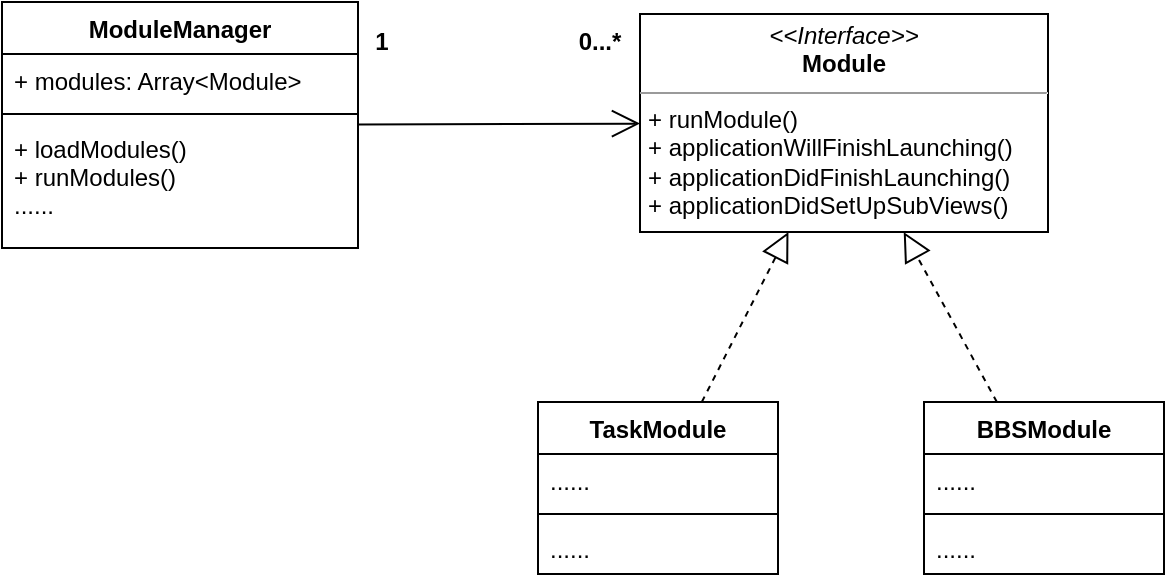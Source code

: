 <mxfile version="17.4.6" type="device"><diagram id="rFraOQ9Nu_gde97Czt9_" name="Page-1"><mxGraphModel dx="754" dy="468" grid="0" gridSize="10" guides="1" tooltips="1" connect="1" arrows="1" fold="1" page="1" pageScale="1" pageWidth="827" pageHeight="1169" background="none" math="0" shadow="0"><root><mxCell id="0"/><mxCell id="1" parent="0"/><mxCell id="Z9t_vfdlGxZXdkDOSckP-27" value="&lt;p style=&quot;margin: 0px ; margin-top: 4px ; text-align: center&quot;&gt;&lt;i&gt;&amp;lt;&amp;lt;Interface&amp;gt;&amp;gt;&lt;/i&gt;&lt;br&gt;&lt;b&gt;Module&lt;/b&gt;&lt;/p&gt;&lt;hr size=&quot;1&quot;&gt;&lt;p style=&quot;margin: 0px ; margin-left: 4px&quot;&gt;+ runModule()&lt;/p&gt;&lt;p style=&quot;margin: 0px ; margin-left: 4px&quot;&gt;+ applicationWillFinishLaunching()&lt;/p&gt;&lt;p style=&quot;margin: 0px ; margin-left: 4px&quot;&gt;+ applicationDidFinishLaunching()&lt;br&gt;&lt;/p&gt;&lt;p style=&quot;margin: 0px ; margin-left: 4px&quot;&gt;+ applicationDidSetUpSubViews()&lt;br&gt;&lt;/p&gt;" style="verticalAlign=top;align=left;overflow=fill;fontSize=12;fontFamily=Helvetica;html=1;" vertex="1" parent="1"><mxGeometry x="468" y="603" width="204" height="109" as="geometry"/></mxCell><mxCell id="Z9t_vfdlGxZXdkDOSckP-32" value="" style="endArrow=block;dashed=1;endFill=0;endSize=12;html=1;rounded=0;" edge="1" parent="1" source="Z9t_vfdlGxZXdkDOSckP-47" target="Z9t_vfdlGxZXdkDOSckP-27"><mxGeometry width="160" relative="1" as="geometry"><mxPoint x="446.5" y="797" as="sourcePoint"/><mxPoint x="628" y="736" as="targetPoint"/></mxGeometry></mxCell><mxCell id="Z9t_vfdlGxZXdkDOSckP-37" value="" style="endArrow=block;dashed=1;endFill=0;endSize=12;html=1;rounded=0;" edge="1" parent="1" source="Z9t_vfdlGxZXdkDOSckP-51" target="Z9t_vfdlGxZXdkDOSckP-27"><mxGeometry width="160" relative="1" as="geometry"><mxPoint x="695.5" y="797" as="sourcePoint"/><mxPoint x="553" y="693" as="targetPoint"/></mxGeometry></mxCell><mxCell id="Z9t_vfdlGxZXdkDOSckP-47" value="TaskModule" style="swimlane;fontStyle=1;align=center;verticalAlign=top;childLayout=stackLayout;horizontal=1;startSize=26;horizontalStack=0;resizeParent=1;resizeParentMax=0;resizeLast=0;collapsible=1;marginBottom=0;" vertex="1" parent="1"><mxGeometry x="417" y="797" width="120" height="86" as="geometry"/></mxCell><mxCell id="Z9t_vfdlGxZXdkDOSckP-48" value="......" style="text;strokeColor=none;fillColor=none;align=left;verticalAlign=top;spacingLeft=4;spacingRight=4;overflow=hidden;rotatable=0;points=[[0,0.5],[1,0.5]];portConstraint=eastwest;" vertex="1" parent="Z9t_vfdlGxZXdkDOSckP-47"><mxGeometry y="26" width="120" height="26" as="geometry"/></mxCell><mxCell id="Z9t_vfdlGxZXdkDOSckP-49" value="" style="line;strokeWidth=1;fillColor=none;align=left;verticalAlign=middle;spacingTop=-1;spacingLeft=3;spacingRight=3;rotatable=0;labelPosition=right;points=[];portConstraint=eastwest;" vertex="1" parent="Z9t_vfdlGxZXdkDOSckP-47"><mxGeometry y="52" width="120" height="8" as="geometry"/></mxCell><mxCell id="Z9t_vfdlGxZXdkDOSckP-50" value="......" style="text;strokeColor=none;fillColor=none;align=left;verticalAlign=top;spacingLeft=4;spacingRight=4;overflow=hidden;rotatable=0;points=[[0,0.5],[1,0.5]];portConstraint=eastwest;" vertex="1" parent="Z9t_vfdlGxZXdkDOSckP-47"><mxGeometry y="60" width="120" height="26" as="geometry"/></mxCell><mxCell id="Z9t_vfdlGxZXdkDOSckP-51" value="BBSModule" style="swimlane;fontStyle=1;align=center;verticalAlign=top;childLayout=stackLayout;horizontal=1;startSize=26;horizontalStack=0;resizeParent=1;resizeParentMax=0;resizeLast=0;collapsible=1;marginBottom=0;" vertex="1" parent="1"><mxGeometry x="610" y="797" width="120" height="86" as="geometry"/></mxCell><mxCell id="Z9t_vfdlGxZXdkDOSckP-52" value="......" style="text;strokeColor=none;fillColor=none;align=left;verticalAlign=top;spacingLeft=4;spacingRight=4;overflow=hidden;rotatable=0;points=[[0,0.5],[1,0.5]];portConstraint=eastwest;" vertex="1" parent="Z9t_vfdlGxZXdkDOSckP-51"><mxGeometry y="26" width="120" height="26" as="geometry"/></mxCell><mxCell id="Z9t_vfdlGxZXdkDOSckP-53" value="" style="line;strokeWidth=1;fillColor=none;align=left;verticalAlign=middle;spacingTop=-1;spacingLeft=3;spacingRight=3;rotatable=0;labelPosition=right;points=[];portConstraint=eastwest;" vertex="1" parent="Z9t_vfdlGxZXdkDOSckP-51"><mxGeometry y="52" width="120" height="8" as="geometry"/></mxCell><mxCell id="Z9t_vfdlGxZXdkDOSckP-54" value="......" style="text;strokeColor=none;fillColor=none;align=left;verticalAlign=top;spacingLeft=4;spacingRight=4;overflow=hidden;rotatable=0;points=[[0,0.5],[1,0.5]];portConstraint=eastwest;" vertex="1" parent="Z9t_vfdlGxZXdkDOSckP-51"><mxGeometry y="60" width="120" height="26" as="geometry"/></mxCell><mxCell id="Z9t_vfdlGxZXdkDOSckP-55" value="ModuleManager" style="swimlane;fontStyle=1;align=center;verticalAlign=top;childLayout=stackLayout;horizontal=1;startSize=26;horizontalStack=0;resizeParent=1;resizeParentMax=0;resizeLast=0;collapsible=1;marginBottom=0;" vertex="1" parent="1"><mxGeometry x="149" y="597" width="178" height="123" as="geometry"/></mxCell><mxCell id="Z9t_vfdlGxZXdkDOSckP-56" value="+ modules: Array&lt;Module&gt;" style="text;strokeColor=none;fillColor=none;align=left;verticalAlign=top;spacingLeft=4;spacingRight=4;overflow=hidden;rotatable=0;points=[[0,0.5],[1,0.5]];portConstraint=eastwest;" vertex="1" parent="Z9t_vfdlGxZXdkDOSckP-55"><mxGeometry y="26" width="178" height="26" as="geometry"/></mxCell><mxCell id="Z9t_vfdlGxZXdkDOSckP-57" value="" style="line;strokeWidth=1;fillColor=none;align=left;verticalAlign=middle;spacingTop=-1;spacingLeft=3;spacingRight=3;rotatable=0;labelPosition=right;points=[];portConstraint=eastwest;" vertex="1" parent="Z9t_vfdlGxZXdkDOSckP-55"><mxGeometry y="52" width="178" height="8" as="geometry"/></mxCell><mxCell id="Z9t_vfdlGxZXdkDOSckP-58" value="+ loadModules()&#10;+ runModules()&#10;......&#10;" style="text;strokeColor=none;fillColor=none;align=left;verticalAlign=top;spacingLeft=4;spacingRight=4;overflow=hidden;rotatable=0;points=[[0,0.5],[1,0.5]];portConstraint=eastwest;" vertex="1" parent="Z9t_vfdlGxZXdkDOSckP-55"><mxGeometry y="60" width="178" height="63" as="geometry"/></mxCell><mxCell id="Z9t_vfdlGxZXdkDOSckP-59" value="" style="endArrow=open;endFill=1;endSize=12;html=1;rounded=0;" edge="1" parent="1" source="Z9t_vfdlGxZXdkDOSckP-55" target="Z9t_vfdlGxZXdkDOSckP-27"><mxGeometry width="160" relative="1" as="geometry"><mxPoint x="244" y="768" as="sourcePoint"/><mxPoint x="404" y="768" as="targetPoint"/></mxGeometry></mxCell><mxCell id="Z9t_vfdlGxZXdkDOSckP-62" value="0...*" style="text;align=center;fontStyle=1;verticalAlign=middle;spacingLeft=3;spacingRight=3;strokeColor=none;rotatable=0;points=[[0,0.5],[1,0.5]];portConstraint=eastwest;" vertex="1" parent="1"><mxGeometry x="408" y="603" width="80" height="26" as="geometry"/></mxCell><mxCell id="Z9t_vfdlGxZXdkDOSckP-63" value="1" style="text;align=center;fontStyle=1;verticalAlign=middle;spacingLeft=3;spacingRight=3;strokeColor=none;rotatable=0;points=[[0,0.5],[1,0.5]];portConstraint=eastwest;" vertex="1" parent="1"><mxGeometry x="299" y="603" width="80" height="26" as="geometry"/></mxCell></root></mxGraphModel></diagram></mxfile>